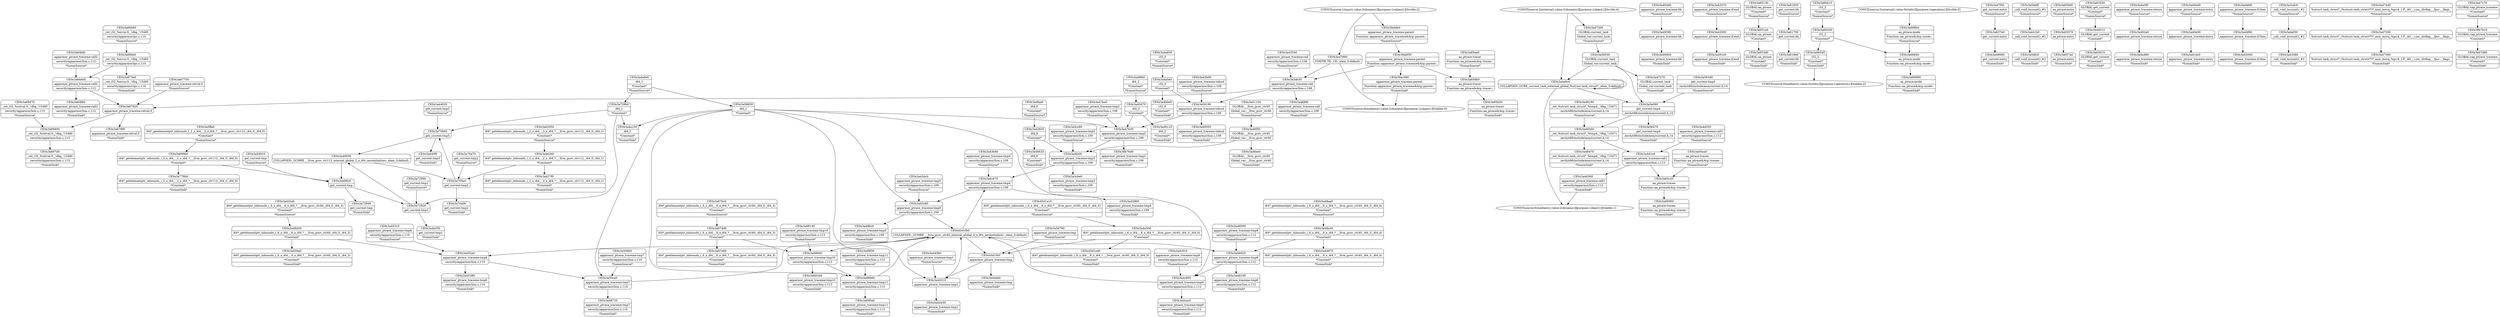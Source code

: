 digraph {
	CE0x3a3de30 [shape=record,shape=Mrecord,label="{CE0x3a3de30|apparmor_ptrace_traceme:call|security/apparmor/lsm.c,108}"]
	CE0x3a4a650 [shape=record,shape=Mrecord,label="{CE0x3a4a650|i32_0|*Constant*|*SummSource*}"]
	CE0x3a690a0 [shape=record,shape=Mrecord,label="{CE0x3a690a0|apparmor_ptrace_traceme:tmp11|security/apparmor/lsm.c,113|*SummSink*}"]
	CE0x3a54910 [shape=record,shape=Mrecord,label="{CE0x3a54910|get_current:tmp|*SummSource*}"]
	CE0x3a66b80 [shape=record,shape=Mrecord,label="{CE0x3a66b80|_ret_i32_%error.0,_!dbg_!15485|security/apparmor/ipc.c,110|*SummSource*}"]
	"CONST[source:0(mediator),value:2(dynamic)][purpose:{object}][SnkIdx:1]"
	CE0x3a49390 [shape=record,shape=Mrecord,label="{CE0x3a49390|apparmor_ptrace_traceme:bb}"]
	CE0x3a51150 [shape=record,shape=Mrecord,label="{CE0x3a51150|GLOBAL:__llvm_gcov_ctr40|Global_var:__llvm_gcov_ctr40|*SummSource*}"]
	CE0x3a452a0 [shape=record,shape=Mrecord,label="{CE0x3a452a0|apparmor_ptrace_traceme:tmp6|security/apparmor/lsm.c,110}"]
	CE0x3a47b30 [shape=record,shape=Mrecord,label="{CE0x3a47b30|apparmor_ptrace_traceme:tmp2|security/apparmor/lsm.c,109}"]
	CE0x3a491e0 [shape=record,shape=Mrecord,label="{CE0x3a491e0|apparmor_ptrace_traceme:if.end|*SummSink*}"]
	CE0x3a66060 [shape=record,shape=Mrecord,label="{CE0x3a66060|aa_ptrace:tracee|Function::aa_ptrace&Arg::tracee::|*SummSink*}"]
	CE0x3a44310 [shape=record,shape=Mrecord,label="{CE0x3a44310|apparmor_ptrace_traceme:tmp1}"]
	CE0x3a4c670 [shape=record,shape=Mrecord,label="{CE0x3a4c670|apparmor_ptrace_traceme:tmp4|security/apparmor/lsm.c,109}"]
	CE0x3a65ea0 [shape=record,shape=Mrecord,label="{CE0x3a65ea0|aa_ptrace:tracee|Function::aa_ptrace&Arg::tracee::|*SummSource*}"]
	CE0x3a58830 [shape=record,shape=Mrecord,label="{CE0x3a58830|i64_1|*Constant*}"]
	CE0x3a65b50 [shape=record,shape=Mrecord,label="{CE0x3a65b50|aa_ptrace:tracer|Function::aa_ptrace&Arg::tracer::|*SummSink*}"]
	CE0x3a651a0 [shape=record,shape=Mrecord,label="{CE0x3a651a0|GLOBAL:aa_ptrace|*Constant*}"]
	CE0x3a67620 [shape=record,shape=Mrecord,label="{CE0x3a67620|apparmor_ptrace_traceme:retval.0}"]
	CE0x3a443b0 [shape=record,shape=Mrecord,label="{CE0x3a443b0|apparmor_ptrace_traceme:tmp1|*SummSource*}"]
	CE0x3a674d0 [shape=record,shape=Mrecord,label="{CE0x3a674d0|i64*_getelementptr_inbounds_(_6_x_i64_,_6_x_i64_*___llvm_gcov_ctr40,_i64_0,_i64_5)|*Constant*}"]
	CE0x3a69470 [shape=record,shape=Mrecord,label="{CE0x3a69470|_ret_i32_%retval.0,_!dbg_!15480|security/apparmor/lsm.c,113|*SummSource*}"]
	CE0x3a61830 [shape=record,shape=Mrecord,label="{CE0x3a61830|get_current:bb|*SummSource*}"]
	CE0x3a45380 [shape=record,shape=Mrecord,label="{CE0x3a45380|apparmor_ptrace_traceme:tmp6|security/apparmor/lsm.c,110|*SummSink*}"]
	CE0x3a498c0 [shape=record,shape=Mrecord,label="{CE0x3a498c0|get_current:tmp}"]
	CE0x3a4c910 [shape=record,shape=Mrecord,label="{CE0x3a4c910|apparmor_ptrace_traceme:tmp9|security/apparmor/lsm.c,112|*SummSource*}"]
	CE0x45d1e10 [shape=record,shape=Mrecord,label="{CE0x45d1e10|i64*_getelementptr_inbounds_(_6_x_i64_,_6_x_i64_*___llvm_gcov_ctr40,_i64_0,_i64_0)|*Constant*|*SummSource*}"]
	CE0x3a47270 [shape=record,shape=Mrecord,label="{CE0x3a47270|GLOBAL:current_task|Global_var:current_task|*SummSink*}"]
	CE0x3a62650 [shape=record,shape=Mrecord,label="{CE0x3a62650|i64*_getelementptr_inbounds_(_2_x_i64_,_2_x_i64_*___llvm_gcov_ctr112,_i64_0,_i64_1)|*Constant*|*SummSource*}"]
	CE0x3a66410 [shape=record,shape=Mrecord,label="{CE0x3a66410|i32_2|*Constant*|*SummSource*}"]
	"CONST[source:2(external),value:0(static)][purpose:{operation}][SrcIdx:3]"
	CE0x3a42b00 [shape=record,shape=Mrecord,label="{CE0x3a42b00|apparmor_ptrace_traceme:tobool|security/apparmor/lsm.c,109|*SummSource*}"]
	CE0x3a48720 [shape=record,shape=Mrecord,label="{CE0x3a48720|apparmor_ptrace_traceme:tmp7|security/apparmor/lsm.c,110|*SummSink*}"]
	CE0x45d1f40 [shape=record,shape=Mrecord,label="{CE0x45d1f40|apparmor_ptrace_traceme:tmp}"]
	CE0x3a637e0 [shape=record,shape=Mrecord,label="{CE0x3a637e0|get_current:entry}"]
	CE0x3a441b0 [shape=record,shape=Mrecord,label="{CE0x3a441b0|_call_void_mcount()_#2}"]
	CE0x3a4fae0 [shape=record,shape=Mrecord,label="{CE0x3a4fae0|i64_0|*Constant*|*SummSource*}"]
	CE0x3a48aa0 [shape=record,shape=Mrecord,label="{CE0x3a48aa0|i64*_getelementptr_inbounds_(_6_x_i64_,_6_x_i64_*___llvm_gcov_ctr40,_i64_0,_i64_4)|*Constant*|*SummSource*}"]
	CE0x3a658b0 [shape=record,shape=Mrecord,label="{CE0x3a658b0|aa_ptrace:tracer|Function::aa_ptrace&Arg::tracer::}"]
	CE0x3a4d360 [shape=record,shape=Mrecord,label="{CE0x3a4d360|apparmor_ptrace_traceme:call1|security/apparmor/lsm.c,112|*SummSink*}"]
	CE0x3a66200 [shape=record,shape=Mrecord,label="{CE0x3a66200|i32_2|*Constant*}"]
	CE0x3a69400 [shape=record,shape=Mrecord,label="{CE0x3a69400|_ret_i32_%retval.0,_!dbg_!15480|security/apparmor/lsm.c,113}"]
	CE0x3a66540 [shape=record,shape=Mrecord,label="{CE0x3a66540|i32_2|*Constant*|*SummSink*}"]
	CE0x3a697d0 [shape=record,shape=Mrecord,label="{CE0x3a697d0|_ret_i32_%retval.0,_!dbg_!15480|security/apparmor/lsm.c,113|*SummSink*}"]
	CE0x3a680d0 [shape=record,shape=Mrecord,label="{CE0x3a680d0|apparmor_ptrace_traceme:tmp10|security/apparmor/lsm.c,113}"]
	CE0x3a657a0 [shape=record,shape=Mrecord,label="{CE0x3a657a0|aa_ptrace:entry|*SummSink*}"]
	CE0x3a48bc0 [shape=record,shape=Mrecord,label="{CE0x3a48bc0|apparmor_ptrace_traceme:tmp5|security/apparmor/lsm.c,109|*SummSink*}"]
	CE0x3a66980 [shape=record,shape=Mrecord,label="{CE0x3a66980|aa_ptrace:mode|Function::aa_ptrace&Arg::mode::|*SummSink*}"]
	CE0x39abfe0 [shape=record,shape=Mrecord,label="{CE0x39abfe0|apparmor_ptrace_traceme:parent|Function::apparmor_ptrace_traceme&Arg::parent::|*SummSource*}"]
	CE0x39ac080 [shape=record,shape=Mrecord,label="{CE0x39ac080|apparmor_ptrace_traceme:parent|Function::apparmor_ptrace_traceme&Arg::parent::|*SummSink*}"]
	CE0x3a63550 [shape=record,shape=Mrecord,label="{CE0x3a63550|GLOBAL:get_current|*Constant*|*SummSource*}"]
	CE0x3a492a0 [shape=record,shape=Mrecord,label="{CE0x3a492a0|apparmor_ptrace_traceme:return}"]
	CE0x3a40ed0 [shape=record,shape=Mrecord,label="{CE0x3a40ed0|apparmor_ptrace_traceme:entry|*SummSource*}"]
	CE0x3a70b60 [shape=record,shape=Mrecord,label="{CE0x3a70b60|get_current:tmp3}"]
	CE0x3a44fd0 [shape=record,shape=Mrecord,label="{CE0x3a44fd0|apparmor_ptrace_traceme:if.then|*SummSource*}"]
	CE0x3a56530 [shape=record,shape=Mrecord,label="{CE0x3a56530|GLOBAL:current_task|Global_var:current_task}"]
	CE0x3a48d30 [shape=record,shape=Mrecord,label="{CE0x3a48d30|i64*_getelementptr_inbounds_(_6_x_i64_,_6_x_i64_*___llvm_gcov_ctr40,_i64_0,_i64_3)|*Constant*}"]
	CE0x3a46090 [shape=record,shape=Mrecord,label="{CE0x3a46090|apparmor_ptrace_traceme:tmp8|security/apparmor/lsm.c,112|*SummSource*}"]
	CE0x3a67750 [shape=record,shape=Mrecord,label="{CE0x3a67750|apparmor_ptrace_traceme:retval.0|*SummSource*}"]
	CE0x3a4e6c0 [shape=record,shape=Mrecord,label="{CE0x3a4e6c0|COLLAPSED:_GCRE_current_task_external_global_%struct.task_struct*:_elem_0:default:}"]
	CE0x3a48fe0 [shape=record,shape=Mrecord,label="{CE0x3a48fe0|i64_2|*Constant*|*SummSource*}"]
	CE0x3a494e0 [shape=record,shape=Mrecord,label="{CE0x3a494e0|i32_0|*Constant*|*SummSink*}"]
	CE0x3a678f0 [shape=record,shape=Mrecord,label="{CE0x3a678f0|apparmor_ptrace_traceme:retval.0|*SummSink*}"]
	CE0x3a3cbe0 [shape=record,shape=Mrecord,label="{CE0x3a3cbe0|apparmor_ptrace_traceme:tmp3|security/apparmor/lsm.c,109|*SummSink*}"]
	CE0x3a468f0 [shape=record,shape=Mrecord,label="{CE0x3a468f0|apparmor_ptrace_traceme:call|security/apparmor/lsm.c,108|*SummSink*}"]
	CE0x3a50ca0 [shape=record,shape=Mrecord,label="{CE0x3a50ca0|apparmor_ptrace_traceme:tmp7|security/apparmor/lsm.c,110}"]
	CE0x3a72840 [shape=record,shape=Mrecord,label="{CE0x3a72840|get_current:tmp|*SummSink*}"]
	CE0x45d1ed0 [shape=record,shape=Mrecord,label="{CE0x45d1ed0|i64*_getelementptr_inbounds_(_6_x_i64_,_6_x_i64_*___llvm_gcov_ctr40,_i64_0,_i64_0)|*Constant*|*SummSink*}"]
	CE0x3a65570 [shape=record,shape=Mrecord,label="{CE0x3a65570|aa_ptrace:entry}"]
	CE0x3a5ffa0 [shape=record,shape=Mrecord,label="{CE0x3a5ffa0|i64*_getelementptr_inbounds_(_2_x_i64_,_2_x_i64_*___llvm_gcov_ctr112,_i64_0,_i64_0)|*Constant*|*SummSource*}"]
	CE0x3a656d0 [shape=record,shape=Mrecord,label="{CE0x3a656d0|aa_ptrace:entry|*SummSource*}"]
	CE0x3a653d0 [shape=record,shape=Mrecord,label="{CE0x3a653d0|GLOBAL:aa_ptrace|*Constant*|*SummSink*}"]
	CE0x3a49930 [shape=record,shape=Mrecord,label="{CE0x3a49930|COLLAPSED:_GCMRE___llvm_gcov_ctr112_internal_global_2_x_i64_zeroinitializer:_elem_0:default:}"]
	CE0x3a67e60 [shape=record,shape=Mrecord,label="{CE0x3a67e60|i64*_getelementptr_inbounds_(_6_x_i64_,_6_x_i64_*___llvm_gcov_ctr40,_i64_0,_i64_5)|*Constant*|*SummSink*}"]
	CE0x3a46620 [shape=record,shape=Mrecord,label="{CE0x3a46620|i64_0|*Constant*|*SummSink*}"]
	CE0x3a666e0 [shape=record,shape=Mrecord,label="{CE0x3a666e0|_ret_i32_%error.0,_!dbg_!15485|security/apparmor/ipc.c,110}"]
	CE0x3a45040 [shape=record,shape=Mrecord,label="{CE0x3a45040|apparmor_ptrace_traceme:if.then|*SummSink*}"]
	CE0x3a4d510 [shape=record,shape=Mrecord,label="{CE0x3a4d510|GLOBAL:get_current|*Constant*}"]
	CE0x3a43540 [shape=record,shape=Mrecord,label="{CE0x3a43540|apparmor_ptrace_traceme:call|security/apparmor/lsm.c,108|*SummSource*}"]
	CE0x3a43480 [shape=record,shape=Mrecord,label="{CE0x3a43480|_call_void_mcount()_#2|*SummSink*}"]
	CE0x3a65130 [shape=record,shape=Mrecord,label="{CE0x3a65130|GLOBAL:aa_ptrace|*Constant*|*SummSource*}"]
	CE0x3a4a150 [shape=record,shape=Mrecord,label="{CE0x3a4a150|i64_1|*Constant*|*SummSink*}"]
	CE0x3a4cac0 [shape=record,shape=Mrecord,label="{CE0x3a4cac0|apparmor_ptrace_traceme:tmp9|security/apparmor/lsm.c,112|*SummSink*}"]
	CE0x3a42000 [shape=record,shape=Mrecord,label="{CE0x3a42000|apparmor_ptrace_traceme:if.end}"]
	CE0x3a42070 [shape=record,shape=Mrecord,label="{CE0x3a42070|apparmor_ptrace_traceme:if.end|*SummSource*}"]
	CE0x3a44de0 [shape=record,shape=Mrecord,label="{CE0x3a44de0|apparmor_ptrace_traceme:tmp|*SummSink*}"]
	CE0x3a668b0 [shape=record,shape=Mrecord,label="{CE0x3a668b0|aa_ptrace:mode|Function::aa_ptrace&Arg::mode::|*SummSource*}"]
	CE0x3a47200 [shape=record,shape=Mrecord,label="{CE0x3a47200|GLOBAL:current_task|Global_var:current_task|*SummSource*}"]
	CE0x3a64f60 [shape=record,shape=Mrecord,label="{CE0x3a64f60|apparmor_ptrace_traceme:call2|security/apparmor/lsm.c,112|*SummSink*}"]
	CE0x3a673a0 [shape=record,shape=Mrecord,label="{CE0x3a673a0|_ret_i32_%error.0,_!dbg_!15485|security/apparmor/ipc.c,110|*SummSink*}"]
	CE0x3a627f0 [shape=record,shape=Mrecord,label="{CE0x3a627f0|i64*_getelementptr_inbounds_(_2_x_i64_,_2_x_i64_*___llvm_gcov_ctr112,_i64_0,_i64_1)|*Constant*|*SummSink*}"]
	CE0x3a440f0 [shape=record,shape=Mrecord,label="{CE0x3a440f0|get_current:tmp3|*SummSink*}"]
	CE0x3a5e060 [shape=record,shape=Mrecord,label="{CE0x3a5e060|get_current:tmp4|./arch/x86/include/asm/current.h,14}"]
	CE0x38b76d0 [shape=record,shape=Mrecord,label="{CE0x38b76d0|apparmor_ptrace_traceme:tmp2|security/apparmor/lsm.c,109|*SummSink*}"]
	"CONST[source:1(input),value:2(dynamic)][purpose:{subject}][SrcIdx:2]"
	CE0x3a4e2b0 [shape=record,shape=Mrecord,label="{CE0x3a4e2b0|i64*_getelementptr_inbounds_(_2_x_i64_,_2_x_i64_*___llvm_gcov_ctr112,_i64_0,_i64_1)|*Constant*}"]
	CE0x3a4a0e0 [shape=record,shape=Mrecord,label="{CE0x3a4a0e0|i64_1|*Constant*|*SummSource*}"]
	CE0x3a681b0 [shape=record,shape=Mrecord,label="{CE0x3a681b0|apparmor_ptrace_traceme:tmp10|security/apparmor/lsm.c,113|*SummSink*}"]
	CE0x3a68f30 [shape=record,shape=Mrecord,label="{CE0x3a68f30|apparmor_ptrace_traceme:tmp11|security/apparmor/lsm.c,113|*SummSource*}"]
	CE0x3a68660 [shape=record,shape=Mrecord,label="{CE0x3a68660|apparmor_ptrace_traceme:tmp11|security/apparmor/lsm.c,113}"]
	CE0x3a4a3f0 [shape=record,shape=Mrecord,label="{CE0x3a4a3f0|apparmor_ptrace_traceme:return|*SummSource*}"]
	CE0x3a4d250 [shape=record,shape=Mrecord,label="{CE0x3a4d250|apparmor_ptrace_traceme:call1|security/apparmor/lsm.c,112|*SummSource*}"]
	CE0x3a3cc80 [shape=record,shape=Mrecord,label="{CE0x3a3cc80|apparmor_ptrace_traceme:tmp3|security/apparmor/lsm.c,109|*SummSource*}"]
	CE0x3a42820 [shape=record,shape=Mrecord,label="{CE0x3a42820|i64_0|*Constant*}"]
	CE0x3a45d70 [shape=record,shape=Mrecord,label="{CE0x3a45d70|i64_2|*Constant*}"]
	CE0x3a56190 [shape=record,shape=Mrecord,label="{CE0x3a56190|apparmor_ptrace_traceme:tobool|security/apparmor/lsm.c,109}"]
	CE0x3a432a0 [shape=record,shape=Mrecord,label="{CE0x3a432a0|i64*_getelementptr_inbounds_(_6_x_i64_,_6_x_i64_*___llvm_gcov_ctr40,_i64_0,_i64_3)|*Constant*|*SummSource*}"]
	"CONST[source:0(mediator),value:0(static)][purpose:{operation}][SnkIdx:2]"
	CE0x3a65c20 [shape=record,shape=Mrecord,label="{CE0x3a65c20|aa_ptrace:tracee|Function::aa_ptrace&Arg::tracee::}"]
	CE0x3a41dc0 [shape=record,shape=Mrecord,label="{CE0x3a41dc0|apparmor_ptrace_traceme:entry|*SummSink*}"]
	CE0x3a4c800 [shape=record,shape=Mrecord,label="{CE0x3a4c800|apparmor_ptrace_traceme:tmp9|security/apparmor/lsm.c,112}"]
	CE0x39abf30 [shape=record,shape=Mrecord,label="{CE0x39abf30|apparmor_ptrace_traceme:parent|Function::apparmor_ptrace_traceme&Arg::parent::}"]
	CE0x3a46ee0 [shape=record,shape=Mrecord,label="{CE0x3a46ee0|GLOBAL:__llvm_gcov_ctr40|Global_var:__llvm_gcov_ctr40|*SummSink*}"]
	CE0x3a69960 [shape=record,shape=Mrecord,label="{CE0x3a69960|i64*_getelementptr_inbounds_(_2_x_i64_,_2_x_i64_*___llvm_gcov_ctr112,_i64_0,_i64_0)|*Constant*}"]
	CE0x3a50db0 [shape=record,shape=Mrecord,label="{CE0x3a50db0|apparmor_ptrace_traceme:tmp7|security/apparmor/lsm.c,110|*SummSource*}"]
	CE0x3a45310 [shape=record,shape=Mrecord,label="{CE0x3a45310|apparmor_ptrace_traceme:tmp6|security/apparmor/lsm.c,110|*SummSource*}"]
	CE0x3a47880 [shape=record,shape=Mrecord,label="{CE0x3a47880|VOIDTB_TE:_CE:_elem_0:default:}"]
	CE0x3a43c60 [shape=record,shape=Mrecord,label="{CE0x3a43c60|apparmor_ptrace_traceme:tmp5|security/apparmor/lsm.c,109}"]
	CE0x3a65ae0 [shape=record,shape=Mrecord,label="{CE0x3a65ae0|aa_ptrace:tracer|Function::aa_ptrace&Arg::tracer::|*SummSource*}"]
	CE0x3a66840 [shape=record,shape=Mrecord,label="{CE0x3a66840|aa_ptrace:mode|Function::aa_ptrace&Arg::mode::}"]
	CE0x3a49110 [shape=record,shape=Mrecord,label="{CE0x3a49110|i64_2|*Constant*|*SummSink*}"]
	CE0x3a563d0 [shape=record,shape=Mrecord,label="{CE0x3a563d0|get_current:tmp4|./arch/x86/include/asm/current.h,14|*SummSource*}"]
	CE0x3a43dc0 [shape=record,shape=Mrecord,label="{CE0x3a43dc0|apparmor_ptrace_traceme:tmp5|security/apparmor/lsm.c,109|*SummSource*}"]
	CE0x3a46020 [shape=record,shape=Mrecord,label="{CE0x3a46020|apparmor_ptrace_traceme:tmp8|security/apparmor/lsm.c,112}"]
	CE0x3a44f60 [shape=record,shape=Mrecord,label="{CE0x3a44f60|apparmor_ptrace_traceme:if.then}"]
	CE0x3a56470 [shape=record,shape=Mrecord,label="{CE0x3a56470|get_current:tmp4|./arch/x86/include/asm/current.h,14|*SummSink*}"]
	CE0x3a68140 [shape=record,shape=Mrecord,label="{CE0x3a68140|apparmor_ptrace_traceme:tmp10|security/apparmor/lsm.c,113|*SummSource*}"]
	CE0x3a63610 [shape=record,shape=Mrecord,label="{CE0x3a63610|GLOBAL:get_current|*Constant*|*SummSink*}"]
	CE0x3a4a5e0 [shape=record,shape=Mrecord,label="{CE0x3a4a5e0|i32_0|*Constant*}"]
	CE0x3a44020 [shape=record,shape=Mrecord,label="{CE0x3a44020|get_current:tmp3|*SummSource*}"]
	CE0x3a403d0 [shape=record,shape=Mrecord,label="{CE0x3a403d0|apparmor_ptrace_traceme:bb|*SummSource*}"]
	CE0x3a70a70 [shape=record,shape=Mrecord,label="{CE0x3a70a70|get_current:tmp2|*SummSource*}"]
	CE0x3a47560 [shape=record,shape=Mrecord,label="{CE0x3a47560|%struct.task_struct*_(%struct.task_struct**)*_asm_movq_%gs:$_1:P_,$0_,_r,im,_dirflag_,_fpsr_,_flags_|*SummSink*}"]
	CE0x3a43b80 [shape=record,shape=Mrecord,label="{CE0x3a43b80|apparmor_ptrace_traceme:tmp4|security/apparmor/lsm.c,109|*SummSource*}"]
	CE0x3a47ba0 [shape=record,shape=Mrecord,label="{CE0x3a47ba0|apparmor_ptrace_traceme:tmp2|security/apparmor/lsm.c,109|*SummSource*}"]
	CE0x3a48470 [shape=record,shape=Mrecord,label="{CE0x3a48470|_ret_%struct.task_struct*_%tmp4,_!dbg_!15471|./arch/x86/include/asm/current.h,14|*SummSink*}"]
	CE0x3a4ef30 [shape=record,shape=Mrecord,label="{CE0x3a4ef30|_call_void_mcount()_#2}"]
	CE0x3a46f50 [shape=record,shape=Mrecord,label="{CE0x3a46f50|GLOBAL:__llvm_gcov_ctr40|Global_var:__llvm_gcov_ctr40}"]
	CE0x3a474d0 [shape=record,shape=Mrecord,label="{CE0x3a474d0|%struct.task_struct*_(%struct.task_struct**)*_asm_movq_%gs:$_1:P_,$0_,_r,im,_dirflag_,_fpsr_,_flags_|*SummSource*}"]
	CE0x45d1fb0 [shape=record,shape=Mrecord,label="{CE0x45d1fb0|COLLAPSED:_GCMRE___llvm_gcov_ctr40_internal_global_6_x_i64_zeroinitializer:_elem_0:default:}"]
	CE0x3a705a0 [shape=record,shape=Mrecord,label="{CE0x3a705a0|get_current:tmp2}"]
	"CONST[source:2(external),value:2(dynamic)][purpose:{object}][SrcIdx:4]"
	CE0x3a48190 [shape=record,shape=Mrecord,label="{CE0x3a48190|_ret_%struct.task_struct*_%tmp4,_!dbg_!15471|./arch/x86/include/asm/current.h,14|*SummSource*}"]
	CE0x3a47c70 [shape=record,shape=Mrecord,label="{CE0x3a47c70|GLOBAL:cap_ptrace_traceme|*Constant*|*SummSource*}"]
	CE0x3a778b0 [shape=record,shape=Mrecord,label="{CE0x3a778b0|i64*_getelementptr_inbounds_(_2_x_i64_,_2_x_i64_*___llvm_gcov_ctr112,_i64_0,_i64_0)|*Constant*|*SummSink*}"]
	CE0x3a728b0 [shape=record,shape=Mrecord,label="{CE0x3a728b0|i64_1|*Constant*}"]
	CE0x3a4fc00 [shape=record,shape=Mrecord,label="{CE0x3a4fc00|apparmor_ptrace_traceme:tmp3|security/apparmor/lsm.c,109}"]
	CE0x3a67bc0 [shape=record,shape=Mrecord,label="{CE0x3a67bc0|i64*_getelementptr_inbounds_(_6_x_i64_,_6_x_i64_*___llvm_gcov_ctr40,_i64_0,_i64_5)|*Constant*|*SummSource*}"]
	CE0x3a58790 [shape=record,shape=Mrecord,label="{CE0x3a58790|apparmor_ptrace_traceme:tmp|*SummSource*}"]
	CE0x3a61700 [shape=record,shape=Mrecord,label="{CE0x3a61700|get_current:bb}"]
	CE0x3a42960 [shape=record,shape=Mrecord,label="{CE0x3a42960|apparmor_ptrace_traceme:tmp4|security/apparmor/lsm.c,109|*SummSink*}"]
	CE0x3a48080 [shape=record,shape=Mrecord,label="{CE0x3a48080|get_current:entry|*SummSink*}"]
	CE0x3a48a30 [shape=record,shape=Mrecord,label="{CE0x3a48a30|i64*_getelementptr_inbounds_(_6_x_i64_,_6_x_i64_*___llvm_gcov_ctr40,_i64_0,_i64_4)|*Constant*}"]
	CE0x3a483d0 [shape=record,shape=Mrecord,label="{CE0x3a483d0|_ret_%struct.task_struct*_%tmp4,_!dbg_!15471|./arch/x86/include/asm/current.h,14}"]
	CE0x3a49400 [shape=record,shape=Mrecord,label="{CE0x3a49400|apparmor_ptrace_traceme:bb|*SummSink*}"]
	CE0x3a4e350 [shape=record,shape=Mrecord,label="{CE0x3a4e350|get_current:tmp1|*SummSink*}"]
	CE0x3a5def0 [shape=record,shape=Mrecord,label="{CE0x3a5def0|_call_void_mcount()_#2|*SummSource*}"]
	"CONST[source:0(mediator),value:2(dynamic)][purpose:{subject}][SnkIdx:0]"
	CE0x3a4a500 [shape=record,shape=Mrecord,label="{CE0x3a4a500|i64*_getelementptr_inbounds_(_6_x_i64_,_6_x_i64_*___llvm_gcov_ctr40,_i64_0,_i64_0)|*Constant*}"]
	CE0x3a64fd0 [shape=record,shape=Mrecord,label="{CE0x3a64fd0|apparmor_ptrace_traceme:call2|security/apparmor/lsm.c,112|*SummSource*}"]
	CE0x38b7910 [shape=record,shape=Mrecord,label="{CE0x38b7910|GLOBAL:cap_ptrace_traceme|*Constant*}"]
	CE0x3a3cdc0 [shape=record,shape=Mrecord,label="{CE0x3a3cdc0|_call_void_mcount()_#2|*SummSource*}"]
	CE0x3a72990 [shape=record,shape=Mrecord,label="{CE0x3a72990|get_current:tmp1|*SummSource*}"]
	CE0x3a70a00 [shape=record,shape=Mrecord,label="{CE0x3a70a00|get_current:tmp2|*SummSink*}"]
	CE0x3a5dfc0 [shape=record,shape=Mrecord,label="{CE0x3a5dfc0|_call_void_mcount()_#2|*SummSink*}"]
	CE0x3a44870 [shape=record,shape=Mrecord,label="{CE0x3a44870|i64*_getelementptr_inbounds_(_6_x_i64_,_6_x_i64_*___llvm_gcov_ctr40,_i64_0,_i64_4)|*Constant*|*SummSink*}"]
	CE0x3a47f50 [shape=record,shape=Mrecord,label="{CE0x3a47f50|get_current:entry|*SummSource*}"]
	CE0x3a46100 [shape=record,shape=Mrecord,label="{CE0x3a46100|apparmor_ptrace_traceme:tmp8|security/apparmor/lsm.c,112|*SummSink*}"]
	CE0x3a64eb0 [shape=record,shape=Mrecord,label="{CE0x3a64eb0|apparmor_ptrace_traceme:call2|security/apparmor/lsm.c,112}"]
	CE0x3a44450 [shape=record,shape=Mrecord,label="{CE0x3a44450|apparmor_ptrace_traceme:tmp1|*SummSink*}"]
	CE0x3a47d80 [shape=record,shape=Mrecord,label="{CE0x3a47d80|GLOBAL:cap_ptrace_traceme|*Constant*|*SummSink*}"]
	CE0x3a47330 [shape=record,shape=Mrecord,label="{CE0x3a47330|%struct.task_struct*_(%struct.task_struct**)*_asm_movq_%gs:$_1:P_,$0_,_r,im,_dirflag_,_fpsr_,_flags_}"]
	CE0x3a4a490 [shape=record,shape=Mrecord,label="{CE0x3a4a490|apparmor_ptrace_traceme:return|*SummSink*}"]
	CE0x3a49550 [shape=record,shape=Mrecord,label="{CE0x3a49550|apparmor_ptrace_traceme:tobool|security/apparmor/lsm.c,109|*SummSink*}"]
	CE0x3a72920 [shape=record,shape=Mrecord,label="{CE0x3a72920|get_current:tmp1}"]
	CE0x3a40e00 [shape=record,shape=Mrecord,label="{CE0x3a40e00|apparmor_ptrace_traceme:entry}"]
	CE0x3a619b0 [shape=record,shape=Mrecord,label="{CE0x3a619b0|get_current:bb|*SummSink*}"]
	CE0x3a4d1e0 [shape=record,shape=Mrecord,label="{CE0x3a4d1e0|apparmor_ptrace_traceme:call1|security/apparmor/lsm.c,112}"]
	CE0x3a459a0 [shape=record,shape=Mrecord,label="{CE0x3a459a0|i64*_getelementptr_inbounds_(_6_x_i64_,_6_x_i64_*___llvm_gcov_ctr40,_i64_0,_i64_3)|*Constant*|*SummSink*}"]
	CE0x3a4a650 -> CE0x3a4a5e0
	CE0x3a67620 -> CE0x3a69400
	CE0x3a42820 -> CE0x3a46620
	CE0x3a403d0 -> CE0x3a49390
	CE0x3a4e6c0 -> "CONST[source:0(mediator),value:2(dynamic)][purpose:{object}][SnkIdx:1]"
	CE0x3a72920 -> CE0x3a49930
	"CONST[source:1(input),value:2(dynamic)][purpose:{subject}][SrcIdx:2]" -> CE0x3a47880
	CE0x3a4a3f0 -> CE0x3a492a0
	CE0x39abf30 -> CE0x3a3de30
	CE0x3a656d0 -> CE0x3a65570
	CE0x3a44fd0 -> CE0x3a44f60
	CE0x45d1e10 -> CE0x3a4a500
	CE0x3a42000 -> CE0x3a491e0
	CE0x3a43540 -> CE0x3a3de30
	CE0x3a4c670 -> CE0x3a42960
	CE0x3a56190 -> CE0x3a47b30
	CE0x3a43c60 -> CE0x45d1fb0
	CE0x3a5ffa0 -> CE0x3a69960
	CE0x3a72920 -> CE0x3a4e350
	CE0x3a44020 -> CE0x3a70b60
	CE0x3a56530 -> CE0x3a5e060
	CE0x3a4a500 -> CE0x45d1ed0
	CE0x3a44310 -> CE0x45d1fb0
	CE0x3a48a30 -> CE0x3a46020
	CE0x3a46090 -> CE0x3a46020
	CE0x45d1f40 -> CE0x3a44de0
	CE0x38b7910 -> CE0x3a47d80
	CE0x3a68660 -> CE0x45d1fb0
	CE0x3a47880 -> "CONST[source:0(mediator),value:2(dynamic)][purpose:{subject}][SnkIdx:0]"
	CE0x3a50ca0 -> CE0x45d1fb0
	CE0x3a66b80 -> CE0x3a666e0
	CE0x3a51150 -> CE0x3a46f50
	CE0x3a66200 -> CE0x3a66840
	CE0x3a658b0 -> CE0x3a65b50
	CE0x3a443b0 -> CE0x3a44310
	CE0x3a4d1e0 -> CE0x3a65c20
	CE0x3a498c0 -> CE0x3a72920
	CE0x3a64eb0 -> CE0x3a64f60
	CE0x3a42b00 -> CE0x3a56190
	CE0x39abfe0 -> CE0x39abf30
	CE0x3a46f50 -> CE0x3a4fc00
	CE0x3a49930 -> CE0x3a498c0
	CE0x3a48a30 -> CE0x3a44870
	CE0x3a66200 -> CE0x3a66540
	CE0x3a67620 -> CE0x3a678f0
	CE0x3a61700 -> CE0x3a619b0
	CE0x3a40ed0 -> CE0x3a40e00
	CE0x45d1fb0 -> CE0x45d1f40
	CE0x3a70a70 -> CE0x3a705a0
	CE0x3a65ae0 -> CE0x3a658b0
	CE0x3a42070 -> CE0x3a42000
	CE0x3a474d0 -> CE0x3a47330
	CE0x3a46020 -> CE0x3a4c800
	CE0x3a49930 -> CE0x3a705a0
	CE0x3a3cdc0 -> CE0x3a4ef30
	CE0x3a47b30 -> CE0x38b76d0
	CE0x3a44f60 -> CE0x3a45040
	CE0x3a668b0 -> CE0x3a66840
	CE0x3a492a0 -> CE0x3a4a490
	CE0x3a56530 -> CE0x3a4e6c0
	CE0x3a69400 -> CE0x3a697d0
	CE0x3a666e0 -> CE0x3a64eb0
	CE0x3a680d0 -> CE0x3a681b0
	CE0x3a5def0 -> CE0x3a441b0
	"CONST[source:2(external),value:2(dynamic)][purpose:{object}][SrcIdx:4]" -> CE0x3a47200
	CE0x3a498c0 -> CE0x3a72840
	CE0x3a4a5e0 -> CE0x3a494e0
	CE0x45d1f40 -> CE0x3a44310
	CE0x3a5e060 -> CE0x3a483d0
	CE0x3a4ef30 -> CE0x3a43480
	CE0x3a47ba0 -> CE0x3a47b30
	CE0x3a56190 -> CE0x3a49550
	CE0x3a68140 -> CE0x3a680d0
	CE0x3a452a0 -> CE0x3a45380
	CE0x3a69470 -> CE0x3a69400
	CE0x3a483d0 -> CE0x3a48470
	CE0x3a65c20 -> CE0x3a66060
	CE0x3a43c60 -> CE0x3a48bc0
	CE0x3a58790 -> CE0x45d1f40
	CE0x3a47330 -> CE0x3a47560
	CE0x3a48d30 -> CE0x3a452a0
	CE0x3a4e2b0 -> CE0x3a627f0
	CE0x3a72990 -> CE0x3a72920
	CE0x3a4d360 -> "CONST[source:0(mediator),value:2(dynamic)][purpose:{object}][SnkIdx:1]"
	CE0x45d1fb0 -> CE0x3a452a0
	CE0x3a3cc80 -> CE0x3a4fc00
	CE0x3a66840 -> CE0x3a66980
	CE0x3a728b0 -> CE0x3a70b60
	CE0x3a563d0 -> CE0x3a5e060
	CE0x3a56530 -> CE0x3a47270
	CE0x3a63550 -> CE0x3a4d510
	CE0x3a47c70 -> CE0x38b7910
	CE0x3a48aa0 -> CE0x3a48a30
	CE0x3a3de30 -> CE0x3a468f0
	CE0x3a4d1e0 -> CE0x3a4d360
	CE0x3a48190 -> CE0x3a483d0
	CE0x3a67bc0 -> CE0x3a674d0
	CE0x45d1fb0 -> CE0x3a680d0
	CE0x3a680d0 -> CE0x3a68660
	CE0x3a4c910 -> CE0x3a4c800
	CE0x3a61830 -> CE0x3a61700
	CE0x3a441b0 -> CE0x3a5dfc0
	CE0x3a3de30 -> CE0x3a56190
	CE0x39abf30 -> CE0x39ac080
	CE0x3a43dc0 -> CE0x3a43c60
	CE0x3a58830 -> CE0x3a43c60
	CE0x3a54910 -> CE0x3a498c0
	CE0x3a4e2b0 -> CE0x3a705a0
	CE0x3a4a5e0 -> CE0x3a56190
	"CONST[source:1(input),value:2(dynamic)][purpose:{subject}][SrcIdx:2]" -> CE0x39abfe0
	CE0x3a58830 -> CE0x3a47b30
	CE0x3a49390 -> CE0x3a49400
	CE0x3a4d250 -> CE0x3a4d1e0
	CE0x3a637e0 -> CE0x3a48080
	CE0x3a48d30 -> CE0x3a459a0
	CE0x3a69960 -> CE0x3a778b0
	CE0x3a42820 -> CE0x3a4fc00
	CE0x3a45d70 -> CE0x3a47b30
	CE0x3a43b80 -> CE0x3a4c670
	CE0x3a47880 -> CE0x3a3de30
	CE0x3a483d0 -> CE0x3a4d1e0
	CE0x45d1fb0 -> CE0x3a4c670
	CE0x3a4c670 -> CE0x3a43c60
	CE0x3a728b0 -> CE0x3a72920
	CE0x3a5e060 -> CE0x3a56470
	CE0x3a58830 -> CE0x3a50ca0
	CE0x3a47b30 -> CE0x3a4fc00
	CE0x3a70b60 -> CE0x3a440f0
	CE0x39ac080 -> "CONST[source:0(mediator),value:2(dynamic)][purpose:{subject}][SnkIdx:0]"
	CE0x39abf30 -> CE0x3a658b0
	CE0x3a651a0 -> CE0x3a653d0
	CE0x3a4d510 -> CE0x3a63610
	CE0x3a69960 -> CE0x3a498c0
	CE0x3a65570 -> CE0x3a657a0
	CE0x3a68660 -> CE0x3a690a0
	CE0x3a62650 -> CE0x3a4e2b0
	CE0x3a68f30 -> CE0x3a68660
	CE0x3a4a500 -> CE0x45d1f40
	CE0x3a46f50 -> CE0x3a46ee0
	CE0x3a40e00 -> CE0x3a41dc0
	CE0x3a4fc00 -> CE0x3a3cbe0
	CE0x45d1fb0 -> CE0x3a46020
	CE0x3a4e6c0 -> CE0x3a5e060
	CE0x3a65130 -> CE0x3a651a0
	CE0x3a58830 -> CE0x3a44310
	CE0x3a64fd0 -> CE0x3a64eb0
	"CONST[source:2(external),value:2(dynamic)][purpose:{object}][SrcIdx:4]" -> CE0x3a4e6c0
	"CONST[source:2(external),value:0(static)][purpose:{operation}][SrcIdx:3]" -> CE0x3a668b0
	CE0x3a432a0 -> CE0x3a48d30
	CE0x3a4fc00 -> CE0x3a4c670
	CE0x3a50db0 -> CE0x3a50ca0
	CE0x3a4e6c0 -> CE0x3a4e6c0
	CE0x3a4a0e0 -> CE0x3a728b0
	CE0x3a45d70 -> CE0x3a49110
	CE0x3a44310 -> CE0x3a44450
	CE0x3a58830 -> CE0x3a4c800
	CE0x3a4c800 -> CE0x45d1fb0
	CE0x3a64eb0 -> CE0x3a67620
	CE0x3a452a0 -> CE0x3a50ca0
	CE0x3a47200 -> CE0x3a56530
	CE0x3a674d0 -> CE0x3a680d0
	CE0x3a58830 -> CE0x3a4a150
	CE0x3a67750 -> CE0x3a67620
	CE0x3a48fe0 -> CE0x3a45d70
	CE0x3a46020 -> CE0x3a46100
	CE0x3a4c800 -> CE0x3a4cac0
	CE0x3a66410 -> CE0x3a66200
	CE0x3a3de30 -> CE0x3a67620
	CE0x3a70b60 -> CE0x3a49930
	CE0x3a674d0 -> CE0x3a67e60
	CE0x3a705a0 -> CE0x3a70a00
	CE0x3a4fae0 -> CE0x3a42820
	CE0x3a705a0 -> CE0x3a70b60
	CE0x3a666e0 -> CE0x3a673a0
	CE0x3a65ea0 -> CE0x3a65c20
	CE0x3a66540 -> "CONST[source:0(mediator),value:0(static)][purpose:{operation}][SnkIdx:2]"
	CE0x3a45310 -> CE0x3a452a0
	CE0x3a4a0e0 -> CE0x3a58830
	CE0x3a728b0 -> CE0x3a4a150
	CE0x3a50ca0 -> CE0x3a48720
	CE0x3a58830 -> CE0x3a68660
	CE0x3a47f50 -> CE0x3a637e0
}